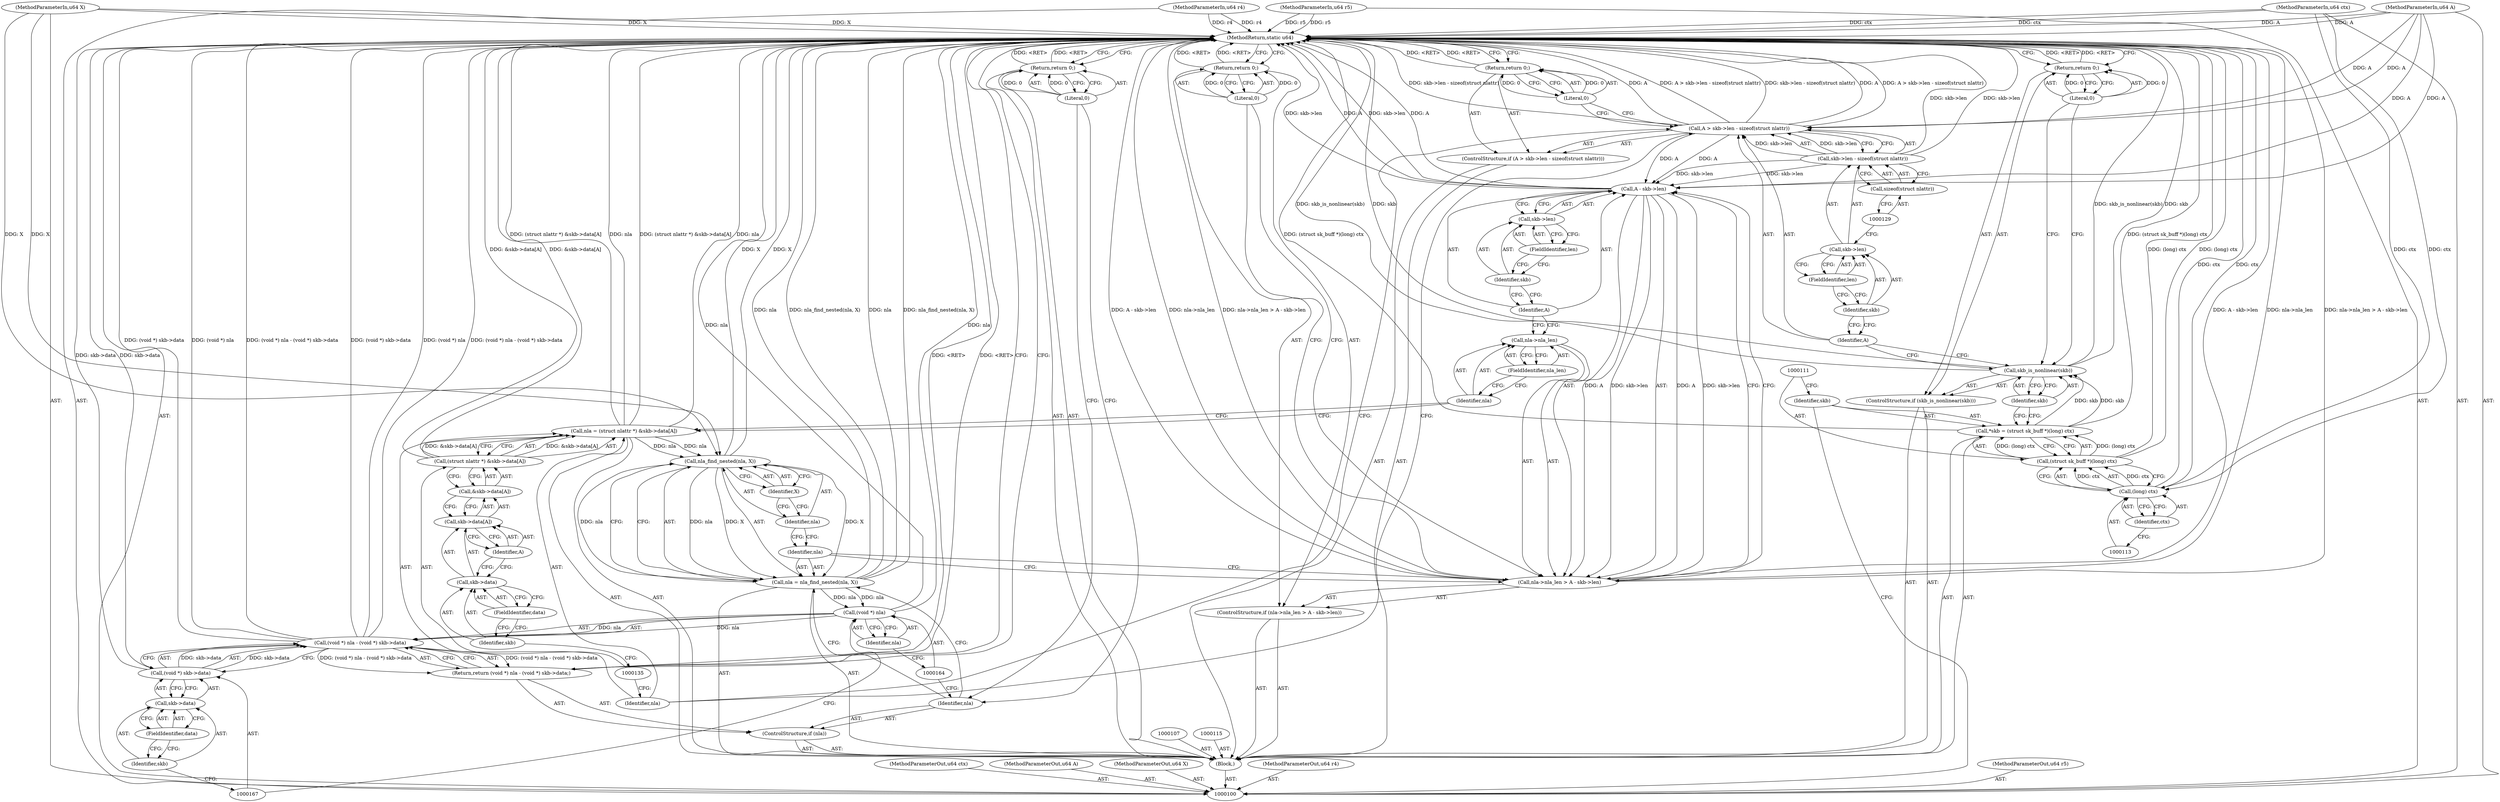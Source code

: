 digraph "1_linux_05ab8f2647e4221cbdb3856dd7d32bd5407316b3_0" {
"1000173" [label="(MethodReturn,static u64)"];
"1000101" [label="(MethodParameterIn,u64 ctx)"];
"1000228" [label="(MethodParameterOut,u64 ctx)"];
"1000102" [label="(MethodParameterIn,u64 A)"];
"1000229" [label="(MethodParameterOut,u64 A)"];
"1000103" [label="(MethodParameterIn,u64 X)"];
"1000230" [label="(MethodParameterOut,u64 X)"];
"1000104" [label="(MethodParameterIn,u64 r4)"];
"1000231" [label="(MethodParameterOut,u64 r4)"];
"1000105" [label="(MethodParameterIn,u64 r5)"];
"1000232" [label="(MethodParameterOut,u64 r5)"];
"1000131" [label="(Literal,0)"];
"1000130" [label="(Return,return 0;)"];
"1000132" [label="(Call,nla = (struct nlattr *) &skb->data[A])"];
"1000133" [label="(Identifier,nla)"];
"1000136" [label="(Call,&skb->data[A])"];
"1000137" [label="(Call,skb->data[A])"];
"1000138" [label="(Call,skb->data)"];
"1000139" [label="(Identifier,skb)"];
"1000140" [label="(FieldIdentifier,data)"];
"1000141" [label="(Identifier,A)"];
"1000134" [label="(Call,(struct nlattr *) &skb->data[A])"];
"1000142" [label="(ControlStructure,if (nla->nla_len > A - skb->len))"];
"1000146" [label="(FieldIdentifier,nla_len)"];
"1000147" [label="(Call,A - skb->len)"];
"1000148" [label="(Identifier,A)"];
"1000149" [label="(Call,skb->len)"];
"1000150" [label="(Identifier,skb)"];
"1000151" [label="(FieldIdentifier,len)"];
"1000143" [label="(Call,nla->nla_len > A - skb->len)"];
"1000144" [label="(Call,nla->nla_len)"];
"1000145" [label="(Identifier,nla)"];
"1000153" [label="(Literal,0)"];
"1000152" [label="(Return,return 0;)"];
"1000154" [label="(Call,nla = nla_find_nested(nla, X))"];
"1000155" [label="(Identifier,nla)"];
"1000157" [label="(Identifier,nla)"];
"1000158" [label="(Identifier,X)"];
"1000156" [label="(Call,nla_find_nested(nla, X))"];
"1000159" [label="(ControlStructure,if (nla))"];
"1000160" [label="(Identifier,nla)"];
"1000165" [label="(Identifier,nla)"];
"1000161" [label="(Return,return (void *) nla - (void *) skb->data;)"];
"1000166" [label="(Call,(void *) skb->data)"];
"1000168" [label="(Call,skb->data)"];
"1000169" [label="(Identifier,skb)"];
"1000170" [label="(FieldIdentifier,data)"];
"1000162" [label="(Call,(void *) nla - (void *) skb->data)"];
"1000163" [label="(Call,(void *) nla)"];
"1000106" [label="(Block,)"];
"1000171" [label="(Return,return 0;)"];
"1000172" [label="(Literal,0)"];
"1000108" [label="(Call,*skb = (struct sk_buff *)(long) ctx)"];
"1000109" [label="(Identifier,skb)"];
"1000110" [label="(Call,(struct sk_buff *)(long) ctx)"];
"1000112" [label="(Call,(long) ctx)"];
"1000114" [label="(Identifier,ctx)"];
"1000116" [label="(ControlStructure,if (skb_is_nonlinear(skb)))"];
"1000118" [label="(Identifier,skb)"];
"1000117" [label="(Call,skb_is_nonlinear(skb))"];
"1000120" [label="(Literal,0)"];
"1000119" [label="(Return,return 0;)"];
"1000124" [label="(Call,skb->len - sizeof(struct nlattr))"];
"1000125" [label="(Call,skb->len)"];
"1000126" [label="(Identifier,skb)"];
"1000127" [label="(FieldIdentifier,len)"];
"1000121" [label="(ControlStructure,if (A > skb->len - sizeof(struct nlattr)))"];
"1000128" [label="(Call,sizeof(struct nlattr))"];
"1000122" [label="(Call,A > skb->len - sizeof(struct nlattr))"];
"1000123" [label="(Identifier,A)"];
"1000173" -> "1000100"  [label="AST: "];
"1000173" -> "1000119"  [label="CFG: "];
"1000173" -> "1000130"  [label="CFG: "];
"1000173" -> "1000152"  [label="CFG: "];
"1000173" -> "1000161"  [label="CFG: "];
"1000173" -> "1000171"  [label="CFG: "];
"1000152" -> "1000173"  [label="DDG: <RET>"];
"1000161" -> "1000173"  [label="DDG: <RET>"];
"1000117" -> "1000173"  [label="DDG: skb_is_nonlinear(skb)"];
"1000117" -> "1000173"  [label="DDG: skb"];
"1000166" -> "1000173"  [label="DDG: skb->data"];
"1000124" -> "1000173"  [label="DDG: skb->len"];
"1000104" -> "1000173"  [label="DDG: r4"];
"1000105" -> "1000173"  [label="DDG: r5"];
"1000112" -> "1000173"  [label="DDG: ctx"];
"1000162" -> "1000173"  [label="DDG: (void *) skb->data"];
"1000162" -> "1000173"  [label="DDG: (void *) nla"];
"1000162" -> "1000173"  [label="DDG: (void *) nla - (void *) skb->data"];
"1000143" -> "1000173"  [label="DDG: A - skb->len"];
"1000143" -> "1000173"  [label="DDG: nla->nla_len"];
"1000143" -> "1000173"  [label="DDG: nla->nla_len > A - skb->len"];
"1000122" -> "1000173"  [label="DDG: A"];
"1000122" -> "1000173"  [label="DDG: A > skb->len - sizeof(struct nlattr)"];
"1000122" -> "1000173"  [label="DDG: skb->len - sizeof(struct nlattr)"];
"1000154" -> "1000173"  [label="DDG: nla"];
"1000154" -> "1000173"  [label="DDG: nla_find_nested(nla, X)"];
"1000132" -> "1000173"  [label="DDG: (struct nlattr *) &skb->data[A]"];
"1000132" -> "1000173"  [label="DDG: nla"];
"1000156" -> "1000173"  [label="DDG: X"];
"1000103" -> "1000173"  [label="DDG: X"];
"1000147" -> "1000173"  [label="DDG: skb->len"];
"1000147" -> "1000173"  [label="DDG: A"];
"1000102" -> "1000173"  [label="DDG: A"];
"1000110" -> "1000173"  [label="DDG: (long) ctx"];
"1000101" -> "1000173"  [label="DDG: ctx"];
"1000108" -> "1000173"  [label="DDG: (struct sk_buff *)(long) ctx"];
"1000134" -> "1000173"  [label="DDG: &skb->data[A]"];
"1000163" -> "1000173"  [label="DDG: nla"];
"1000119" -> "1000173"  [label="DDG: <RET>"];
"1000130" -> "1000173"  [label="DDG: <RET>"];
"1000171" -> "1000173"  [label="DDG: <RET>"];
"1000101" -> "1000100"  [label="AST: "];
"1000101" -> "1000173"  [label="DDG: ctx"];
"1000101" -> "1000112"  [label="DDG: ctx"];
"1000228" -> "1000100"  [label="AST: "];
"1000102" -> "1000100"  [label="AST: "];
"1000102" -> "1000173"  [label="DDG: A"];
"1000102" -> "1000122"  [label="DDG: A"];
"1000102" -> "1000147"  [label="DDG: A"];
"1000229" -> "1000100"  [label="AST: "];
"1000103" -> "1000100"  [label="AST: "];
"1000103" -> "1000173"  [label="DDG: X"];
"1000103" -> "1000156"  [label="DDG: X"];
"1000230" -> "1000100"  [label="AST: "];
"1000104" -> "1000100"  [label="AST: "];
"1000104" -> "1000173"  [label="DDG: r4"];
"1000231" -> "1000100"  [label="AST: "];
"1000105" -> "1000100"  [label="AST: "];
"1000105" -> "1000173"  [label="DDG: r5"];
"1000232" -> "1000100"  [label="AST: "];
"1000131" -> "1000130"  [label="AST: "];
"1000131" -> "1000122"  [label="CFG: "];
"1000130" -> "1000131"  [label="CFG: "];
"1000131" -> "1000130"  [label="DDG: 0"];
"1000130" -> "1000121"  [label="AST: "];
"1000130" -> "1000131"  [label="CFG: "];
"1000131" -> "1000130"  [label="AST: "];
"1000173" -> "1000130"  [label="CFG: "];
"1000130" -> "1000173"  [label="DDG: <RET>"];
"1000131" -> "1000130"  [label="DDG: 0"];
"1000132" -> "1000106"  [label="AST: "];
"1000132" -> "1000134"  [label="CFG: "];
"1000133" -> "1000132"  [label="AST: "];
"1000134" -> "1000132"  [label="AST: "];
"1000145" -> "1000132"  [label="CFG: "];
"1000132" -> "1000173"  [label="DDG: (struct nlattr *) &skb->data[A]"];
"1000132" -> "1000173"  [label="DDG: nla"];
"1000134" -> "1000132"  [label="DDG: &skb->data[A]"];
"1000132" -> "1000156"  [label="DDG: nla"];
"1000133" -> "1000132"  [label="AST: "];
"1000133" -> "1000122"  [label="CFG: "];
"1000135" -> "1000133"  [label="CFG: "];
"1000136" -> "1000134"  [label="AST: "];
"1000136" -> "1000137"  [label="CFG: "];
"1000137" -> "1000136"  [label="AST: "];
"1000134" -> "1000136"  [label="CFG: "];
"1000137" -> "1000136"  [label="AST: "];
"1000137" -> "1000141"  [label="CFG: "];
"1000138" -> "1000137"  [label="AST: "];
"1000141" -> "1000137"  [label="AST: "];
"1000136" -> "1000137"  [label="CFG: "];
"1000138" -> "1000137"  [label="AST: "];
"1000138" -> "1000140"  [label="CFG: "];
"1000139" -> "1000138"  [label="AST: "];
"1000140" -> "1000138"  [label="AST: "];
"1000141" -> "1000138"  [label="CFG: "];
"1000139" -> "1000138"  [label="AST: "];
"1000139" -> "1000135"  [label="CFG: "];
"1000140" -> "1000139"  [label="CFG: "];
"1000140" -> "1000138"  [label="AST: "];
"1000140" -> "1000139"  [label="CFG: "];
"1000138" -> "1000140"  [label="CFG: "];
"1000141" -> "1000137"  [label="AST: "];
"1000141" -> "1000138"  [label="CFG: "];
"1000137" -> "1000141"  [label="CFG: "];
"1000134" -> "1000132"  [label="AST: "];
"1000134" -> "1000136"  [label="CFG: "];
"1000135" -> "1000134"  [label="AST: "];
"1000136" -> "1000134"  [label="AST: "];
"1000132" -> "1000134"  [label="CFG: "];
"1000134" -> "1000173"  [label="DDG: &skb->data[A]"];
"1000134" -> "1000132"  [label="DDG: &skb->data[A]"];
"1000142" -> "1000106"  [label="AST: "];
"1000143" -> "1000142"  [label="AST: "];
"1000152" -> "1000142"  [label="AST: "];
"1000146" -> "1000144"  [label="AST: "];
"1000146" -> "1000145"  [label="CFG: "];
"1000144" -> "1000146"  [label="CFG: "];
"1000147" -> "1000143"  [label="AST: "];
"1000147" -> "1000149"  [label="CFG: "];
"1000148" -> "1000147"  [label="AST: "];
"1000149" -> "1000147"  [label="AST: "];
"1000143" -> "1000147"  [label="CFG: "];
"1000147" -> "1000173"  [label="DDG: skb->len"];
"1000147" -> "1000173"  [label="DDG: A"];
"1000147" -> "1000143"  [label="DDG: A"];
"1000147" -> "1000143"  [label="DDG: skb->len"];
"1000122" -> "1000147"  [label="DDG: A"];
"1000102" -> "1000147"  [label="DDG: A"];
"1000124" -> "1000147"  [label="DDG: skb->len"];
"1000148" -> "1000147"  [label="AST: "];
"1000148" -> "1000144"  [label="CFG: "];
"1000150" -> "1000148"  [label="CFG: "];
"1000149" -> "1000147"  [label="AST: "];
"1000149" -> "1000151"  [label="CFG: "];
"1000150" -> "1000149"  [label="AST: "];
"1000151" -> "1000149"  [label="AST: "];
"1000147" -> "1000149"  [label="CFG: "];
"1000150" -> "1000149"  [label="AST: "];
"1000150" -> "1000148"  [label="CFG: "];
"1000151" -> "1000150"  [label="CFG: "];
"1000151" -> "1000149"  [label="AST: "];
"1000151" -> "1000150"  [label="CFG: "];
"1000149" -> "1000151"  [label="CFG: "];
"1000143" -> "1000142"  [label="AST: "];
"1000143" -> "1000147"  [label="CFG: "];
"1000144" -> "1000143"  [label="AST: "];
"1000147" -> "1000143"  [label="AST: "];
"1000153" -> "1000143"  [label="CFG: "];
"1000155" -> "1000143"  [label="CFG: "];
"1000143" -> "1000173"  [label="DDG: A - skb->len"];
"1000143" -> "1000173"  [label="DDG: nla->nla_len"];
"1000143" -> "1000173"  [label="DDG: nla->nla_len > A - skb->len"];
"1000147" -> "1000143"  [label="DDG: A"];
"1000147" -> "1000143"  [label="DDG: skb->len"];
"1000144" -> "1000143"  [label="AST: "];
"1000144" -> "1000146"  [label="CFG: "];
"1000145" -> "1000144"  [label="AST: "];
"1000146" -> "1000144"  [label="AST: "];
"1000148" -> "1000144"  [label="CFG: "];
"1000145" -> "1000144"  [label="AST: "];
"1000145" -> "1000132"  [label="CFG: "];
"1000146" -> "1000145"  [label="CFG: "];
"1000153" -> "1000152"  [label="AST: "];
"1000153" -> "1000143"  [label="CFG: "];
"1000152" -> "1000153"  [label="CFG: "];
"1000153" -> "1000152"  [label="DDG: 0"];
"1000152" -> "1000142"  [label="AST: "];
"1000152" -> "1000153"  [label="CFG: "];
"1000153" -> "1000152"  [label="AST: "];
"1000173" -> "1000152"  [label="CFG: "];
"1000152" -> "1000173"  [label="DDG: <RET>"];
"1000153" -> "1000152"  [label="DDG: 0"];
"1000154" -> "1000106"  [label="AST: "];
"1000154" -> "1000156"  [label="CFG: "];
"1000155" -> "1000154"  [label="AST: "];
"1000156" -> "1000154"  [label="AST: "];
"1000160" -> "1000154"  [label="CFG: "];
"1000154" -> "1000173"  [label="DDG: nla"];
"1000154" -> "1000173"  [label="DDG: nla_find_nested(nla, X)"];
"1000156" -> "1000154"  [label="DDG: nla"];
"1000156" -> "1000154"  [label="DDG: X"];
"1000154" -> "1000163"  [label="DDG: nla"];
"1000155" -> "1000154"  [label="AST: "];
"1000155" -> "1000143"  [label="CFG: "];
"1000157" -> "1000155"  [label="CFG: "];
"1000157" -> "1000156"  [label="AST: "];
"1000157" -> "1000155"  [label="CFG: "];
"1000158" -> "1000157"  [label="CFG: "];
"1000158" -> "1000156"  [label="AST: "];
"1000158" -> "1000157"  [label="CFG: "];
"1000156" -> "1000158"  [label="CFG: "];
"1000156" -> "1000154"  [label="AST: "];
"1000156" -> "1000158"  [label="CFG: "];
"1000157" -> "1000156"  [label="AST: "];
"1000158" -> "1000156"  [label="AST: "];
"1000154" -> "1000156"  [label="CFG: "];
"1000156" -> "1000173"  [label="DDG: X"];
"1000156" -> "1000154"  [label="DDG: nla"];
"1000156" -> "1000154"  [label="DDG: X"];
"1000132" -> "1000156"  [label="DDG: nla"];
"1000103" -> "1000156"  [label="DDG: X"];
"1000159" -> "1000106"  [label="AST: "];
"1000160" -> "1000159"  [label="AST: "];
"1000161" -> "1000159"  [label="AST: "];
"1000160" -> "1000159"  [label="AST: "];
"1000160" -> "1000154"  [label="CFG: "];
"1000164" -> "1000160"  [label="CFG: "];
"1000172" -> "1000160"  [label="CFG: "];
"1000165" -> "1000163"  [label="AST: "];
"1000165" -> "1000164"  [label="CFG: "];
"1000163" -> "1000165"  [label="CFG: "];
"1000161" -> "1000159"  [label="AST: "];
"1000161" -> "1000162"  [label="CFG: "];
"1000162" -> "1000161"  [label="AST: "];
"1000173" -> "1000161"  [label="CFG: "];
"1000161" -> "1000173"  [label="DDG: <RET>"];
"1000162" -> "1000161"  [label="DDG: (void *) nla - (void *) skb->data"];
"1000166" -> "1000162"  [label="AST: "];
"1000166" -> "1000168"  [label="CFG: "];
"1000167" -> "1000166"  [label="AST: "];
"1000168" -> "1000166"  [label="AST: "];
"1000162" -> "1000166"  [label="CFG: "];
"1000166" -> "1000173"  [label="DDG: skb->data"];
"1000166" -> "1000162"  [label="DDG: skb->data"];
"1000168" -> "1000166"  [label="AST: "];
"1000168" -> "1000170"  [label="CFG: "];
"1000169" -> "1000168"  [label="AST: "];
"1000170" -> "1000168"  [label="AST: "];
"1000166" -> "1000168"  [label="CFG: "];
"1000169" -> "1000168"  [label="AST: "];
"1000169" -> "1000167"  [label="CFG: "];
"1000170" -> "1000169"  [label="CFG: "];
"1000170" -> "1000168"  [label="AST: "];
"1000170" -> "1000169"  [label="CFG: "];
"1000168" -> "1000170"  [label="CFG: "];
"1000162" -> "1000161"  [label="AST: "];
"1000162" -> "1000166"  [label="CFG: "];
"1000163" -> "1000162"  [label="AST: "];
"1000166" -> "1000162"  [label="AST: "];
"1000161" -> "1000162"  [label="CFG: "];
"1000162" -> "1000173"  [label="DDG: (void *) skb->data"];
"1000162" -> "1000173"  [label="DDG: (void *) nla"];
"1000162" -> "1000173"  [label="DDG: (void *) nla - (void *) skb->data"];
"1000162" -> "1000161"  [label="DDG: (void *) nla - (void *) skb->data"];
"1000163" -> "1000162"  [label="DDG: nla"];
"1000166" -> "1000162"  [label="DDG: skb->data"];
"1000163" -> "1000162"  [label="AST: "];
"1000163" -> "1000165"  [label="CFG: "];
"1000164" -> "1000163"  [label="AST: "];
"1000165" -> "1000163"  [label="AST: "];
"1000167" -> "1000163"  [label="CFG: "];
"1000163" -> "1000173"  [label="DDG: nla"];
"1000163" -> "1000162"  [label="DDG: nla"];
"1000154" -> "1000163"  [label="DDG: nla"];
"1000106" -> "1000100"  [label="AST: "];
"1000107" -> "1000106"  [label="AST: "];
"1000108" -> "1000106"  [label="AST: "];
"1000115" -> "1000106"  [label="AST: "];
"1000116" -> "1000106"  [label="AST: "];
"1000121" -> "1000106"  [label="AST: "];
"1000132" -> "1000106"  [label="AST: "];
"1000142" -> "1000106"  [label="AST: "];
"1000154" -> "1000106"  [label="AST: "];
"1000159" -> "1000106"  [label="AST: "];
"1000171" -> "1000106"  [label="AST: "];
"1000171" -> "1000106"  [label="AST: "];
"1000171" -> "1000172"  [label="CFG: "];
"1000172" -> "1000171"  [label="AST: "];
"1000173" -> "1000171"  [label="CFG: "];
"1000171" -> "1000173"  [label="DDG: <RET>"];
"1000172" -> "1000171"  [label="DDG: 0"];
"1000172" -> "1000171"  [label="AST: "];
"1000172" -> "1000160"  [label="CFG: "];
"1000171" -> "1000172"  [label="CFG: "];
"1000172" -> "1000171"  [label="DDG: 0"];
"1000108" -> "1000106"  [label="AST: "];
"1000108" -> "1000110"  [label="CFG: "];
"1000109" -> "1000108"  [label="AST: "];
"1000110" -> "1000108"  [label="AST: "];
"1000118" -> "1000108"  [label="CFG: "];
"1000108" -> "1000173"  [label="DDG: (struct sk_buff *)(long) ctx"];
"1000110" -> "1000108"  [label="DDG: (long) ctx"];
"1000108" -> "1000117"  [label="DDG: skb"];
"1000109" -> "1000108"  [label="AST: "];
"1000109" -> "1000100"  [label="CFG: "];
"1000111" -> "1000109"  [label="CFG: "];
"1000110" -> "1000108"  [label="AST: "];
"1000110" -> "1000112"  [label="CFG: "];
"1000111" -> "1000110"  [label="AST: "];
"1000112" -> "1000110"  [label="AST: "];
"1000108" -> "1000110"  [label="CFG: "];
"1000110" -> "1000173"  [label="DDG: (long) ctx"];
"1000110" -> "1000108"  [label="DDG: (long) ctx"];
"1000112" -> "1000110"  [label="DDG: ctx"];
"1000112" -> "1000110"  [label="AST: "];
"1000112" -> "1000114"  [label="CFG: "];
"1000113" -> "1000112"  [label="AST: "];
"1000114" -> "1000112"  [label="AST: "];
"1000110" -> "1000112"  [label="CFG: "];
"1000112" -> "1000173"  [label="DDG: ctx"];
"1000112" -> "1000110"  [label="DDG: ctx"];
"1000101" -> "1000112"  [label="DDG: ctx"];
"1000114" -> "1000112"  [label="AST: "];
"1000114" -> "1000113"  [label="CFG: "];
"1000112" -> "1000114"  [label="CFG: "];
"1000116" -> "1000106"  [label="AST: "];
"1000117" -> "1000116"  [label="AST: "];
"1000119" -> "1000116"  [label="AST: "];
"1000118" -> "1000117"  [label="AST: "];
"1000118" -> "1000108"  [label="CFG: "];
"1000117" -> "1000118"  [label="CFG: "];
"1000117" -> "1000116"  [label="AST: "];
"1000117" -> "1000118"  [label="CFG: "];
"1000118" -> "1000117"  [label="AST: "];
"1000120" -> "1000117"  [label="CFG: "];
"1000123" -> "1000117"  [label="CFG: "];
"1000117" -> "1000173"  [label="DDG: skb_is_nonlinear(skb)"];
"1000117" -> "1000173"  [label="DDG: skb"];
"1000108" -> "1000117"  [label="DDG: skb"];
"1000120" -> "1000119"  [label="AST: "];
"1000120" -> "1000117"  [label="CFG: "];
"1000119" -> "1000120"  [label="CFG: "];
"1000120" -> "1000119"  [label="DDG: 0"];
"1000119" -> "1000116"  [label="AST: "];
"1000119" -> "1000120"  [label="CFG: "];
"1000120" -> "1000119"  [label="AST: "];
"1000173" -> "1000119"  [label="CFG: "];
"1000119" -> "1000173"  [label="DDG: <RET>"];
"1000120" -> "1000119"  [label="DDG: 0"];
"1000124" -> "1000122"  [label="AST: "];
"1000124" -> "1000128"  [label="CFG: "];
"1000125" -> "1000124"  [label="AST: "];
"1000128" -> "1000124"  [label="AST: "];
"1000122" -> "1000124"  [label="CFG: "];
"1000124" -> "1000173"  [label="DDG: skb->len"];
"1000124" -> "1000122"  [label="DDG: skb->len"];
"1000124" -> "1000147"  [label="DDG: skb->len"];
"1000125" -> "1000124"  [label="AST: "];
"1000125" -> "1000127"  [label="CFG: "];
"1000126" -> "1000125"  [label="AST: "];
"1000127" -> "1000125"  [label="AST: "];
"1000129" -> "1000125"  [label="CFG: "];
"1000126" -> "1000125"  [label="AST: "];
"1000126" -> "1000123"  [label="CFG: "];
"1000127" -> "1000126"  [label="CFG: "];
"1000127" -> "1000125"  [label="AST: "];
"1000127" -> "1000126"  [label="CFG: "];
"1000125" -> "1000127"  [label="CFG: "];
"1000121" -> "1000106"  [label="AST: "];
"1000122" -> "1000121"  [label="AST: "];
"1000130" -> "1000121"  [label="AST: "];
"1000128" -> "1000124"  [label="AST: "];
"1000128" -> "1000129"  [label="CFG: "];
"1000129" -> "1000128"  [label="AST: "];
"1000124" -> "1000128"  [label="CFG: "];
"1000122" -> "1000121"  [label="AST: "];
"1000122" -> "1000124"  [label="CFG: "];
"1000123" -> "1000122"  [label="AST: "];
"1000124" -> "1000122"  [label="AST: "];
"1000131" -> "1000122"  [label="CFG: "];
"1000133" -> "1000122"  [label="CFG: "];
"1000122" -> "1000173"  [label="DDG: A"];
"1000122" -> "1000173"  [label="DDG: A > skb->len - sizeof(struct nlattr)"];
"1000122" -> "1000173"  [label="DDG: skb->len - sizeof(struct nlattr)"];
"1000102" -> "1000122"  [label="DDG: A"];
"1000124" -> "1000122"  [label="DDG: skb->len"];
"1000122" -> "1000147"  [label="DDG: A"];
"1000123" -> "1000122"  [label="AST: "];
"1000123" -> "1000117"  [label="CFG: "];
"1000126" -> "1000123"  [label="CFG: "];
}

